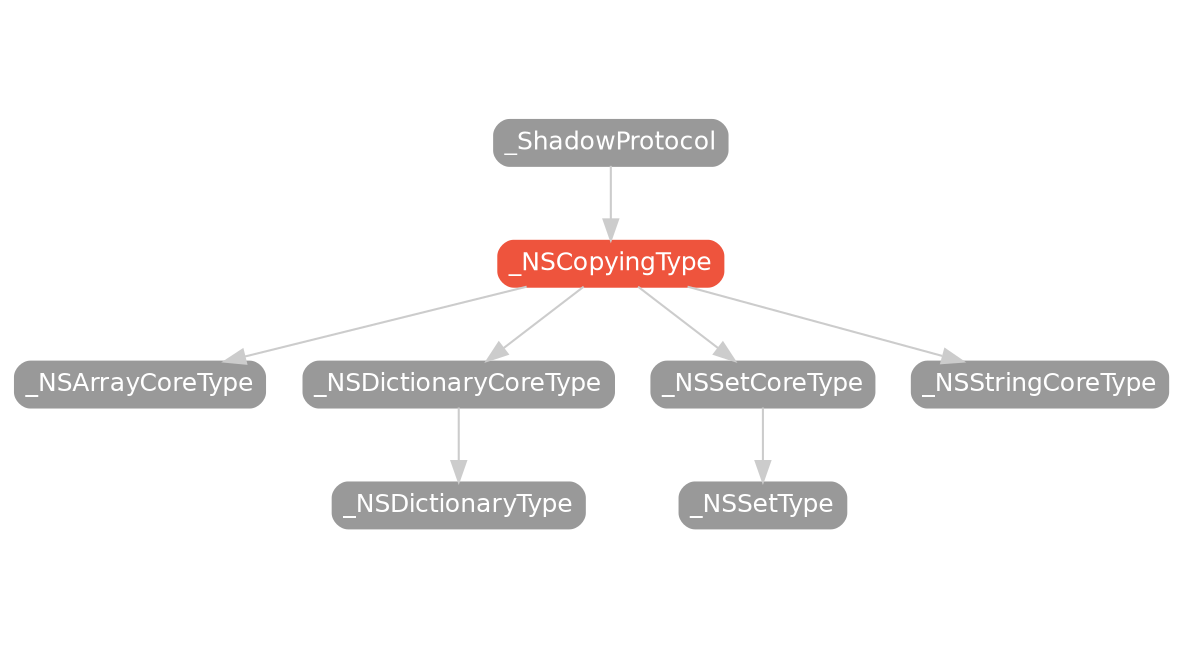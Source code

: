 strict digraph "_NSCopyingType - Type Hierarchy - SwiftDoc.org" {
    pad="0.1,0.8"
    node [shape=box, style="filled,rounded", color="#999999", fillcolor="#999999", fontcolor=white, fontname=Helvetica, fontnames="Helvetica,sansserif", fontsize=12, margin="0.07,0.05", height="0.3"]
    edge [color="#cccccc"]
    "_NSArrayCoreType" [URL="/protocol/_NSArrayCoreType/"]
    "_NSCopyingType" [URL="/protocol/_NSCopyingType/", style="filled,rounded", fillcolor="#ee543d", color="#ee543d"]
    "_NSDictionaryCoreType" [URL="/protocol/_NSDictionaryCoreType/"]
    "_NSDictionaryType" [URL="/protocol/_NSDictionaryType/"]
    "_NSSetCoreType" [URL="/protocol/_NSSetCoreType/"]
    "_NSSetType" [URL="/protocol/_NSSetType/"]
    "_NSStringCoreType" [URL="/protocol/_NSStringCoreType/"]
    "_ShadowProtocol" [URL="/protocol/_ShadowProtocol/"]    "_NSCopyingType" -> "_NSArrayCoreType"
    "_NSCopyingType" -> "_NSDictionaryCoreType"
    "_NSCopyingType" -> "_NSSetCoreType"
    "_NSCopyingType" -> "_NSStringCoreType"
    "_NSDictionaryCoreType" -> "_NSDictionaryType"
    "_NSSetCoreType" -> "_NSSetType"
    "_ShadowProtocol" -> "_NSCopyingType"
    subgraph Types {
        rank = max; 
    }
}
